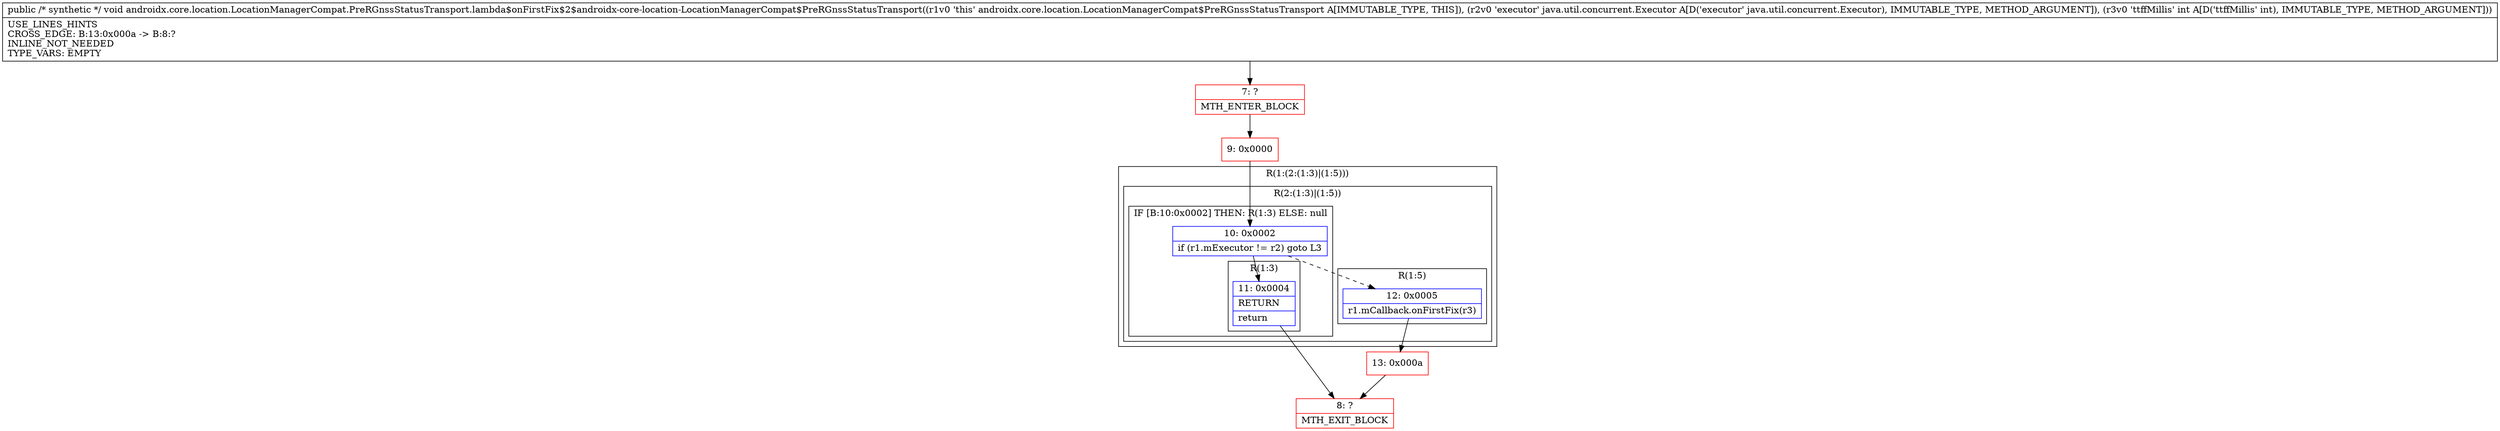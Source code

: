digraph "CFG forandroidx.core.location.LocationManagerCompat.PreRGnssStatusTransport.lambda$onFirstFix$2$androidx\-core\-location\-LocationManagerCompat$PreRGnssStatusTransport(Ljava\/util\/concurrent\/Executor;I)V" {
subgraph cluster_Region_1239614160 {
label = "R(1:(2:(1:3)|(1:5)))";
node [shape=record,color=blue];
subgraph cluster_Region_484088295 {
label = "R(2:(1:3)|(1:5))";
node [shape=record,color=blue];
subgraph cluster_IfRegion_866524901 {
label = "IF [B:10:0x0002] THEN: R(1:3) ELSE: null";
node [shape=record,color=blue];
Node_10 [shape=record,label="{10\:\ 0x0002|if (r1.mExecutor != r2) goto L3\l}"];
subgraph cluster_Region_492284438 {
label = "R(1:3)";
node [shape=record,color=blue];
Node_11 [shape=record,label="{11\:\ 0x0004|RETURN\l|return\l}"];
}
}
subgraph cluster_Region_1282658030 {
label = "R(1:5)";
node [shape=record,color=blue];
Node_12 [shape=record,label="{12\:\ 0x0005|r1.mCallback.onFirstFix(r3)\l}"];
}
}
}
Node_7 [shape=record,color=red,label="{7\:\ ?|MTH_ENTER_BLOCK\l}"];
Node_9 [shape=record,color=red,label="{9\:\ 0x0000}"];
Node_8 [shape=record,color=red,label="{8\:\ ?|MTH_EXIT_BLOCK\l}"];
Node_13 [shape=record,color=red,label="{13\:\ 0x000a}"];
MethodNode[shape=record,label="{public \/* synthetic *\/ void androidx.core.location.LocationManagerCompat.PreRGnssStatusTransport.lambda$onFirstFix$2$androidx\-core\-location\-LocationManagerCompat$PreRGnssStatusTransport((r1v0 'this' androidx.core.location.LocationManagerCompat$PreRGnssStatusTransport A[IMMUTABLE_TYPE, THIS]), (r2v0 'executor' java.util.concurrent.Executor A[D('executor' java.util.concurrent.Executor), IMMUTABLE_TYPE, METHOD_ARGUMENT]), (r3v0 'ttffMillis' int A[D('ttffMillis' int), IMMUTABLE_TYPE, METHOD_ARGUMENT]))  | USE_LINES_HINTS\lCROSS_EDGE: B:13:0x000a \-\> B:8:?\lINLINE_NOT_NEEDED\lTYPE_VARS: EMPTY\l}"];
MethodNode -> Node_7;Node_10 -> Node_11;
Node_10 -> Node_12[style=dashed];
Node_11 -> Node_8;
Node_12 -> Node_13;
Node_7 -> Node_9;
Node_9 -> Node_10;
Node_13 -> Node_8;
}

